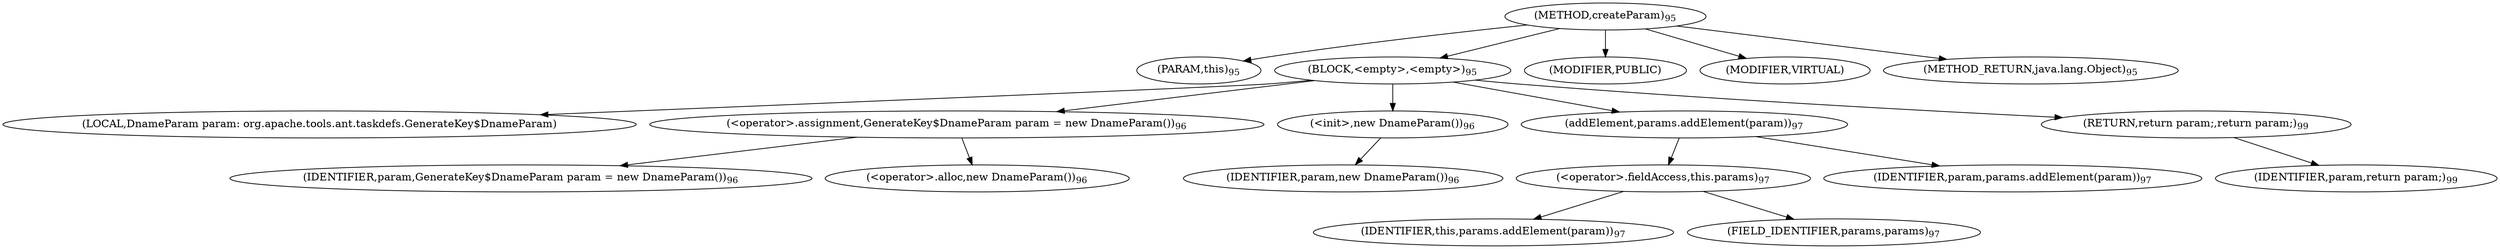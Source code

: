 digraph "createParam" {  
"149" [label = <(METHOD,createParam)<SUB>95</SUB>> ]
"150" [label = <(PARAM,this)<SUB>95</SUB>> ]
"151" [label = <(BLOCK,&lt;empty&gt;,&lt;empty&gt;)<SUB>95</SUB>> ]
"25" [label = <(LOCAL,DnameParam param: org.apache.tools.ant.taskdefs.GenerateKey$DnameParam)> ]
"152" [label = <(&lt;operator&gt;.assignment,GenerateKey$DnameParam param = new DnameParam())<SUB>96</SUB>> ]
"153" [label = <(IDENTIFIER,param,GenerateKey$DnameParam param = new DnameParam())<SUB>96</SUB>> ]
"154" [label = <(&lt;operator&gt;.alloc,new DnameParam())<SUB>96</SUB>> ]
"155" [label = <(&lt;init&gt;,new DnameParam())<SUB>96</SUB>> ]
"24" [label = <(IDENTIFIER,param,new DnameParam())<SUB>96</SUB>> ]
"156" [label = <(addElement,params.addElement(param))<SUB>97</SUB>> ]
"157" [label = <(&lt;operator&gt;.fieldAccess,this.params)<SUB>97</SUB>> ]
"158" [label = <(IDENTIFIER,this,params.addElement(param))<SUB>97</SUB>> ]
"159" [label = <(FIELD_IDENTIFIER,params,params)<SUB>97</SUB>> ]
"160" [label = <(IDENTIFIER,param,params.addElement(param))<SUB>97</SUB>> ]
"161" [label = <(RETURN,return param;,return param;)<SUB>99</SUB>> ]
"162" [label = <(IDENTIFIER,param,return param;)<SUB>99</SUB>> ]
"163" [label = <(MODIFIER,PUBLIC)> ]
"164" [label = <(MODIFIER,VIRTUAL)> ]
"165" [label = <(METHOD_RETURN,java.lang.Object)<SUB>95</SUB>> ]
  "149" -> "150" 
  "149" -> "151" 
  "149" -> "163" 
  "149" -> "164" 
  "149" -> "165" 
  "151" -> "25" 
  "151" -> "152" 
  "151" -> "155" 
  "151" -> "156" 
  "151" -> "161" 
  "152" -> "153" 
  "152" -> "154" 
  "155" -> "24" 
  "156" -> "157" 
  "156" -> "160" 
  "157" -> "158" 
  "157" -> "159" 
  "161" -> "162" 
}

